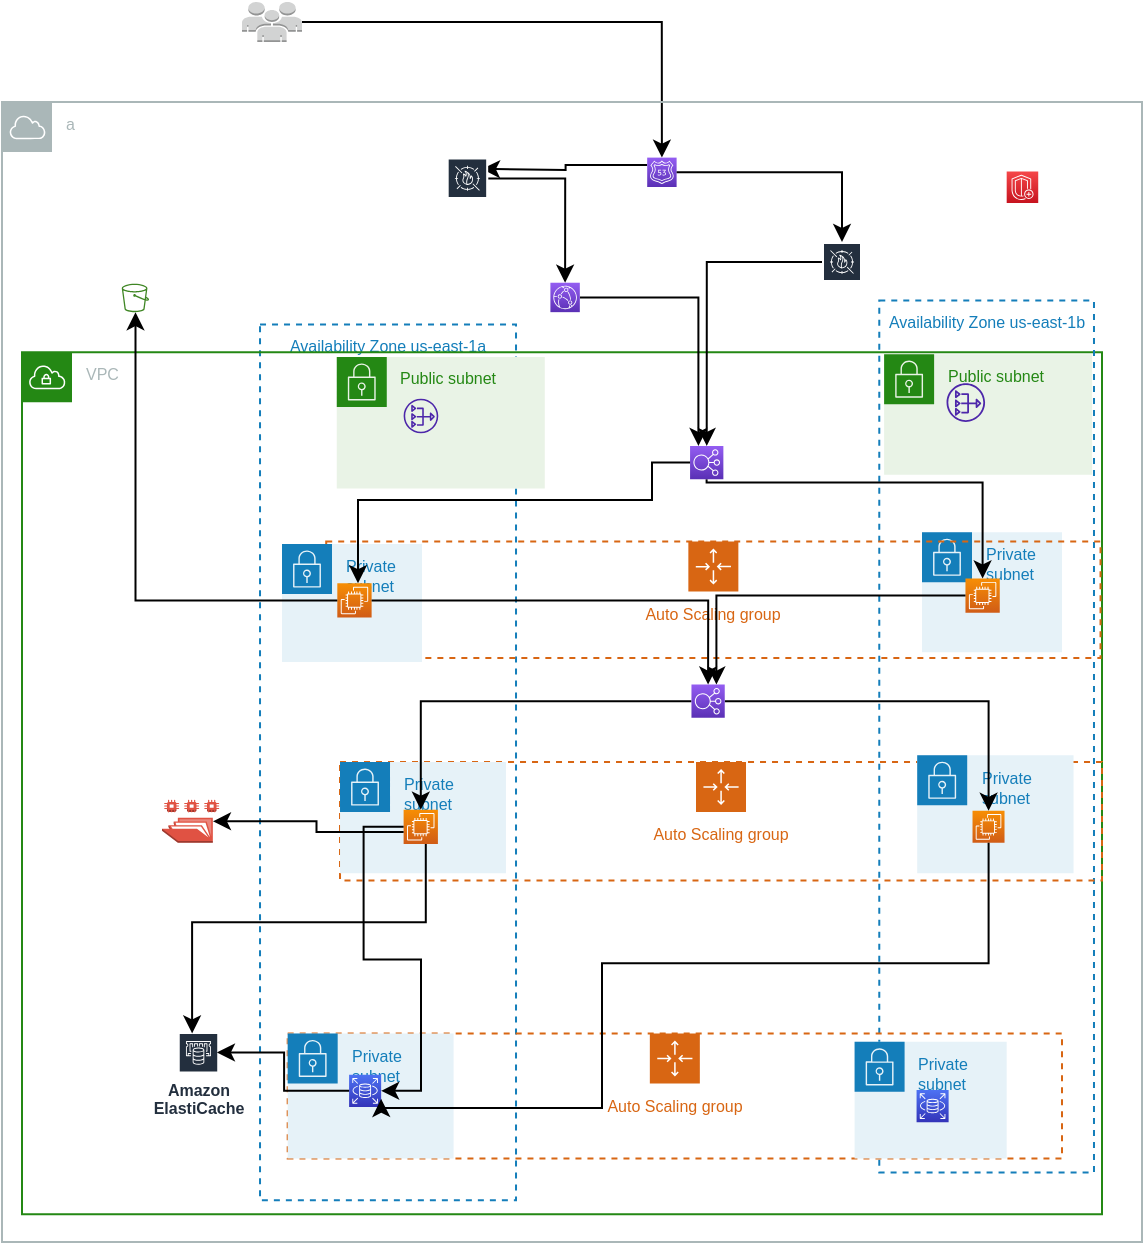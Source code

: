 <mxfile version="21.5.1" type="github">
  <diagram name="Page-1" id="-8F-MaRr2c5oIdHVKHW3">
    <mxGraphModel dx="794" dy="456" grid="1" gridSize="10" guides="1" tooltips="1" connect="1" arrows="1" fold="1" page="1" pageScale="1" pageWidth="850" pageHeight="1100" math="0" shadow="0">
      <root>
        <mxCell id="0" />
        <mxCell id="1" parent="0" />
        <mxCell id="4uoRKx3dI8FAXuEbuPum-96" style="edgeStyle=orthogonalEdgeStyle;rounded=0;orthogonalLoop=1;jettySize=auto;html=1;entryX=0.5;entryY=0;entryDx=0;entryDy=0;entryPerimeter=0;" edge="1" parent="1" source="4uoRKx3dI8FAXuEbuPum-94" target="4uoRKx3dI8FAXuEbuPum-41">
          <mxGeometry relative="1" as="geometry" />
        </mxCell>
        <mxCell id="4uoRKx3dI8FAXuEbuPum-94" value="" style="outlineConnect=0;dashed=0;verticalLabelPosition=bottom;verticalAlign=top;align=center;html=1;shape=mxgraph.aws3.users;fillColor=#D2D3D3;gradientColor=none;" vertex="1" parent="1">
          <mxGeometry x="300" y="30" width="30" height="20" as="geometry" />
        </mxCell>
        <mxCell id="4uoRKx3dI8FAXuEbuPum-4" value="Availability Zone us-east-1a" style="fillColor=none;strokeColor=#147EBA;dashed=1;verticalAlign=top;fontStyle=0;fontColor=#147EBA;whiteSpace=wrap;html=1;fontSize=8;" vertex="1" parent="1">
          <mxGeometry x="309.012" y="191.22" width="127.998" height="437.927" as="geometry" />
        </mxCell>
        <mxCell id="4uoRKx3dI8FAXuEbuPum-2" value="a" style="sketch=0;outlineConnect=0;gradientColor=none;html=1;whiteSpace=wrap;fontSize=8;fontStyle=0;shape=mxgraph.aws4.group;grIcon=mxgraph.aws4.group_aws_cloud;strokeColor=#AAB7B8;fillColor=none;verticalAlign=top;align=left;spacingLeft=30;fontColor=#AAB7B8;dashed=0;container=0;" vertex="1" parent="1">
          <mxGeometry x="180" y="80" width="570" height="570" as="geometry" />
        </mxCell>
        <mxCell id="4uoRKx3dI8FAXuEbuPum-3" value="VPC" style="points=[[0,0],[0.25,0],[0.5,0],[0.75,0],[1,0],[1,0.25],[1,0.5],[1,0.75],[1,1],[0.75,1],[0.5,1],[0.25,1],[0,1],[0,0.75],[0,0.5],[0,0.25]];outlineConnect=0;gradientColor=none;html=1;whiteSpace=wrap;fontSize=8;fontStyle=0;container=1;pointerEvents=0;collapsible=0;recursiveResize=0;shape=mxgraph.aws4.group;grIcon=mxgraph.aws4.group_vpc;strokeColor=#248814;fillColor=none;verticalAlign=top;align=left;spacingLeft=30;fontColor=#AAB7B8;dashed=0;" vertex="1" parent="1">
          <mxGeometry x="190" y="205.12" width="540" height="430.98" as="geometry" />
        </mxCell>
        <mxCell id="4uoRKx3dI8FAXuEbuPum-5" value="Availability Zone us-east-1b" style="fillColor=none;strokeColor=#147EBA;dashed=1;verticalAlign=top;fontStyle=0;fontColor=#147EBA;whiteSpace=wrap;html=1;fontSize=8;" vertex="1" parent="4uoRKx3dI8FAXuEbuPum-3">
          <mxGeometry x="428.642" y="-25.817" width="107.354" height="435.939" as="geometry" />
        </mxCell>
        <mxCell id="4uoRKx3dI8FAXuEbuPum-8" value="Public subnet" style="points=[[0,0],[0.25,0],[0.5,0],[0.75,0],[1,0],[1,0.25],[1,0.5],[1,0.75],[1,1],[0.75,1],[0.5,1],[0.25,1],[0,1],[0,0.75],[0,0.5],[0,0.25]];outlineConnect=0;gradientColor=none;html=1;whiteSpace=wrap;fontSize=8;fontStyle=0;container=1;pointerEvents=0;collapsible=0;recursiveResize=0;shape=mxgraph.aws4.group;grIcon=mxgraph.aws4.group_security_group;grStroke=0;strokeColor=#248814;fillColor=#E9F3E6;verticalAlign=top;align=left;spacingLeft=30;fontColor=#248814;dashed=0;" vertex="1" parent="4uoRKx3dI8FAXuEbuPum-3">
          <mxGeometry x="431.062" y="0.96" width="104.0" height="60.244" as="geometry" />
        </mxCell>
        <mxCell id="4uoRKx3dI8FAXuEbuPum-38" value="" style="sketch=0;outlineConnect=0;fontColor=#232F3E;gradientColor=none;fillColor=#4D27AA;strokeColor=none;dashed=0;verticalLabelPosition=bottom;verticalAlign=top;align=center;html=1;fontSize=8;fontStyle=0;aspect=fixed;pointerEvents=1;shape=mxgraph.aws4.nat_gateway;" vertex="1" parent="4uoRKx3dI8FAXuEbuPum-8">
          <mxGeometry x="31.208" y="14.598" width="19.268" height="19.268" as="geometry" />
        </mxCell>
        <mxCell id="4uoRKx3dI8FAXuEbuPum-10" value="Private subnet" style="points=[[0,0],[0.25,0],[0.5,0],[0.75,0],[1,0],[1,0.25],[1,0.5],[1,0.75],[1,1],[0.75,1],[0.5,1],[0.25,1],[0,1],[0,0.75],[0,0.5],[0,0.25]];outlineConnect=0;gradientColor=none;html=1;whiteSpace=wrap;fontSize=8;fontStyle=0;container=1;pointerEvents=0;collapsible=0;recursiveResize=0;shape=mxgraph.aws4.group;grIcon=mxgraph.aws4.group_security_group;grStroke=0;strokeColor=#147EBA;fillColor=#E6F2F8;verticalAlign=top;align=left;spacingLeft=30;fontColor=#147EBA;dashed=0;flipH=0;flipV=0;" vertex="1" parent="4uoRKx3dI8FAXuEbuPum-3">
          <mxGeometry x="450" y="90" width="70" height="60" as="geometry" />
        </mxCell>
        <mxCell id="4uoRKx3dI8FAXuEbuPum-13" value="Auto Scaling group" style="points=[[0,0],[0.25,0],[0.5,0],[0.75,0],[1,0],[1,0.25],[1,0.5],[1,0.75],[1,1],[0.75,1],[0.5,1],[0.25,1],[0,1],[0,0.75],[0,0.5],[0,0.25]];outlineConnect=0;gradientColor=none;html=1;whiteSpace=wrap;fontSize=8;fontStyle=0;container=1;pointerEvents=0;collapsible=0;recursiveResize=0;shape=mxgraph.aws4.groupCenter;grIcon=mxgraph.aws4.group_auto_scaling_group;grStroke=1;strokeColor=#D86613;fillColor=none;verticalAlign=top;align=center;fontColor=#D86613;dashed=1;spacingTop=25;" vertex="1" parent="4uoRKx3dI8FAXuEbuPum-3">
          <mxGeometry x="152.099" y="94.669" width="387.16" height="58.258" as="geometry" />
        </mxCell>
        <mxCell id="4uoRKx3dI8FAXuEbuPum-31" value="" style="sketch=0;points=[[0,0,0],[0.25,0,0],[0.5,0,0],[0.75,0,0],[1,0,0],[0,1,0],[0.25,1,0],[0.5,1,0],[0.75,1,0],[1,1,0],[0,0.25,0],[0,0.5,0],[0,0.75,0],[1,0.25,0],[1,0.5,0],[1,0.75,0]];outlineConnect=0;fontColor=#232F3E;gradientColor=#F78E04;gradientDirection=north;fillColor=#D05C17;strokeColor=#ffffff;dashed=0;verticalLabelPosition=bottom;verticalAlign=top;align=center;html=1;fontSize=8;fontStyle=0;aspect=fixed;shape=mxgraph.aws4.resourceIcon;resIcon=mxgraph.aws4.ec2;" vertex="1" parent="4uoRKx3dI8FAXuEbuPum-13">
          <mxGeometry x="319.629" y="18.442" width="17.15" height="17.15" as="geometry" />
        </mxCell>
        <mxCell id="4uoRKx3dI8FAXuEbuPum-23" value="Auto Scaling group" style="points=[[0,0],[0.25,0],[0.5,0],[0.75,0],[1,0],[1,0.25],[1,0.5],[1,0.75],[1,1],[0.75,1],[0.5,1],[0.25,1],[0,1],[0,0.75],[0,0.5],[0,0.25]];outlineConnect=0;gradientColor=none;html=1;whiteSpace=wrap;fontSize=8;fontStyle=0;container=1;pointerEvents=0;collapsible=0;recursiveResize=0;shape=mxgraph.aws4.groupCenter;grIcon=mxgraph.aws4.group_auto_scaling_group;grStroke=1;strokeColor=#D86613;fillColor=none;verticalAlign=top;align=center;fontColor=#D86613;dashed=1;spacingTop=25;" vertex="1" parent="4uoRKx3dI8FAXuEbuPum-3">
          <mxGeometry x="159.01" y="204.89" width="380.99" height="59.25" as="geometry" />
        </mxCell>
        <mxCell id="4uoRKx3dI8FAXuEbuPum-32" value="Private subnet" style="points=[[0,0],[0.25,0],[0.5,0],[0.75,0],[1,0],[1,0.25],[1,0.5],[1,0.75],[1,1],[0.75,1],[0.5,1],[0.25,1],[0,1],[0,0.75],[0,0.5],[0,0.25]];outlineConnect=0;gradientColor=none;html=1;whiteSpace=wrap;fontSize=8;fontStyle=0;container=1;pointerEvents=0;collapsible=0;recursiveResize=0;shape=mxgraph.aws4.group;grIcon=mxgraph.aws4.group_security_group;grStroke=0;strokeColor=#147EBA;fillColor=#E6F2F8;verticalAlign=top;align=left;spacingLeft=30;fontColor=#147EBA;dashed=0;" vertex="1" parent="4uoRKx3dI8FAXuEbuPum-23">
          <mxGeometry width="82.963" height="55.61" as="geometry" />
        </mxCell>
        <mxCell id="4uoRKx3dI8FAXuEbuPum-33" value="" style="sketch=0;points=[[0,0,0],[0.25,0,0],[0.5,0,0],[0.75,0,0],[1,0,0],[0,1,0],[0.25,1,0],[0.5,1,0],[0.75,1,0],[1,1,0],[0,0.25,0],[0,0.5,0],[0,0.75,0],[1,0.25,0],[1,0.5,0],[1,0.75,0]];outlineConnect=0;fontColor=#232F3E;gradientColor=#F78E04;gradientDirection=north;fillColor=#D05C17;strokeColor=#ffffff;dashed=0;verticalLabelPosition=bottom;verticalAlign=top;align=center;html=1;fontSize=8;fontStyle=0;aspect=fixed;shape=mxgraph.aws4.resourceIcon;resIcon=mxgraph.aws4.ec2;" vertex="1" parent="4uoRKx3dI8FAXuEbuPum-32">
          <mxGeometry x="31.796" y="23.829" width="17.155" height="17.155" as="geometry" />
        </mxCell>
        <mxCell id="4uoRKx3dI8FAXuEbuPum-34" value="Private subnet" style="points=[[0,0],[0.25,0],[0.5,0],[0.75,0],[1,0],[1,0.25],[1,0.5],[1,0.75],[1,1],[0.75,1],[0.5,1],[0.25,1],[0,1],[0,0.75],[0,0.5],[0,0.25]];outlineConnect=0;gradientColor=none;html=1;whiteSpace=wrap;fontSize=8;fontStyle=0;container=1;pointerEvents=0;collapsible=0;recursiveResize=0;shape=mxgraph.aws4.group;grIcon=mxgraph.aws4.group_security_group;grStroke=0;strokeColor=#147EBA;fillColor=#E6F2F8;verticalAlign=top;align=left;spacingLeft=30;fontColor=#147EBA;dashed=0;" vertex="1" parent="4uoRKx3dI8FAXuEbuPum-23">
          <mxGeometry x="288.594" y="-3.392" width="78.172" height="59.002" as="geometry" />
        </mxCell>
        <mxCell id="4uoRKx3dI8FAXuEbuPum-35" value="" style="sketch=0;points=[[0,0,0],[0.25,0,0],[0.5,0,0],[0.75,0,0],[1,0,0],[0,1,0],[0.25,1,0],[0.5,1,0],[0.75,1,0],[1,1,0],[0,0.25,0],[0,0.5,0],[0,0.75,0],[1,0.25,0],[1,0.5,0],[1,0.75,0]];outlineConnect=0;fontColor=#232F3E;gradientColor=#F78E04;gradientDirection=north;fillColor=#D05C17;strokeColor=#ffffff;dashed=0;verticalLabelPosition=bottom;verticalAlign=top;align=center;html=1;fontSize=8;fontStyle=0;aspect=fixed;shape=mxgraph.aws4.resourceIcon;resIcon=mxgraph.aws4.ec2;" vertex="1" parent="4uoRKx3dI8FAXuEbuPum-34">
          <mxGeometry x="27.654" y="27.805" width="16.005" height="16.005" as="geometry" />
        </mxCell>
        <mxCell id="4uoRKx3dI8FAXuEbuPum-29" value="Amazon ElastiCache" style="sketch=0;outlineConnect=0;fontColor=#232F3E;gradientColor=none;strokeColor=#ffffff;fillColor=#232F3E;dashed=0;verticalLabelPosition=middle;verticalAlign=bottom;align=center;html=1;whiteSpace=wrap;fontSize=8;fontStyle=1;spacing=3;shape=mxgraph.aws4.productIcon;prIcon=mxgraph.aws4.elasticache;" vertex="1" parent="4uoRKx3dI8FAXuEbuPum-3">
          <mxGeometry x="77.875" y="339.942" width="20.741" height="46.601" as="geometry" />
        </mxCell>
        <mxCell id="4uoRKx3dI8FAXuEbuPum-39" value="" style="outlineConnect=0;dashed=0;verticalLabelPosition=bottom;verticalAlign=top;align=center;html=1;shape=mxgraph.aws3.efs_share;fillColor=#E05243;gradientColor=none;fontSize=8;" vertex="1" parent="4uoRKx3dI8FAXuEbuPum-3">
          <mxGeometry x="70" y="223.73" width="28.62" height="21.579" as="geometry" />
        </mxCell>
        <mxCell id="4uoRKx3dI8FAXuEbuPum-72" style="edgeStyle=orthogonalEdgeStyle;rounded=0;orthogonalLoop=1;jettySize=auto;html=1;entryX=0.5;entryY=0;entryDx=0;entryDy=0;entryPerimeter=0;fontSize=8;" edge="1" parent="4uoRKx3dI8FAXuEbuPum-3" source="4uoRKx3dI8FAXuEbuPum-44" target="4uoRKx3dI8FAXuEbuPum-31">
          <mxGeometry relative="1" as="geometry">
            <Array as="points">
              <mxPoint x="343" y="65.143" />
              <mxPoint x="481" y="65.143" />
            </Array>
          </mxGeometry>
        </mxCell>
        <mxCell id="4uoRKx3dI8FAXuEbuPum-44" value="" style="sketch=0;points=[[0,0,0],[0.25,0,0],[0.5,0,0],[0.75,0,0],[1,0,0],[0,1,0],[0.25,1,0],[0.5,1,0],[0.75,1,0],[1,1,0],[0,0.25,0],[0,0.5,0],[0,0.75,0],[1,0.25,0],[1,0.5,0],[1,0.75,0]];outlineConnect=0;fontColor=#232F3E;gradientColor=#945DF2;gradientDirection=north;fillColor=#5A30B5;strokeColor=#ffffff;dashed=0;verticalLabelPosition=bottom;verticalAlign=top;align=center;html=1;fontSize=8;fontStyle=0;aspect=fixed;shape=mxgraph.aws4.resourceIcon;resIcon=mxgraph.aws4.elastic_load_balancing;" vertex="1" parent="4uoRKx3dI8FAXuEbuPum-3">
          <mxGeometry x="334.037" y="46.83" width="16.646" height="16.646" as="geometry" />
        </mxCell>
        <mxCell id="4uoRKx3dI8FAXuEbuPum-76" style="edgeStyle=orthogonalEdgeStyle;rounded=0;orthogonalLoop=1;jettySize=auto;html=1;fontSize=8;" edge="1" parent="4uoRKx3dI8FAXuEbuPum-3" source="4uoRKx3dI8FAXuEbuPum-45" target="4uoRKx3dI8FAXuEbuPum-35">
          <mxGeometry relative="1" as="geometry" />
        </mxCell>
        <mxCell id="4uoRKx3dI8FAXuEbuPum-77" style="edgeStyle=orthogonalEdgeStyle;rounded=0;orthogonalLoop=1;jettySize=auto;html=1;fontSize=8;" edge="1" parent="4uoRKx3dI8FAXuEbuPum-3" source="4uoRKx3dI8FAXuEbuPum-45" target="4uoRKx3dI8FAXuEbuPum-33">
          <mxGeometry relative="1" as="geometry" />
        </mxCell>
        <mxCell id="4uoRKx3dI8FAXuEbuPum-45" value="" style="sketch=0;points=[[0,0,0],[0.25,0,0],[0.5,0,0],[0.75,0,0],[1,0,0],[0,1,0],[0.25,1,0],[0.5,1,0],[0.75,1,0],[1,1,0],[0,0.25,0],[0,0.5,0],[0,0.75,0],[1,0.25,0],[1,0.5,0],[1,0.75,0]];outlineConnect=0;fontColor=#232F3E;gradientColor=#945DF2;gradientDirection=north;fillColor=#5A30B5;strokeColor=#ffffff;dashed=0;verticalLabelPosition=bottom;verticalAlign=top;align=center;html=1;fontSize=8;fontStyle=0;aspect=fixed;shape=mxgraph.aws4.resourceIcon;resIcon=mxgraph.aws4.elastic_load_balancing;" vertex="1" parent="4uoRKx3dI8FAXuEbuPum-3">
          <mxGeometry x="334.728" y="166.162" width="16.646" height="16.646" as="geometry" />
        </mxCell>
        <mxCell id="4uoRKx3dI8FAXuEbuPum-6" value="Public subnet" style="points=[[0,0],[0.25,0],[0.5,0],[0.75,0],[1,0],[1,0.25],[1,0.5],[1,0.75],[1,1],[0.75,1],[0.5,1],[0.25,1],[0,1],[0,0.75],[0,0.5],[0,0.25]];outlineConnect=0;gradientColor=none;html=1;whiteSpace=wrap;fontSize=8;fontStyle=0;container=1;pointerEvents=0;collapsible=0;recursiveResize=0;shape=mxgraph.aws4.group;grIcon=mxgraph.aws4.group_security_group;grStroke=0;strokeColor=#248814;fillColor=#E9F3E6;verticalAlign=top;align=left;spacingLeft=30;fontColor=#248814;dashed=0;" vertex="1" parent="4uoRKx3dI8FAXuEbuPum-3">
          <mxGeometry x="157.383" y="2.354" width="104.0" height="65.803" as="geometry" />
        </mxCell>
        <mxCell id="4uoRKx3dI8FAXuEbuPum-37" value="" style="sketch=0;outlineConnect=0;fontColor=#232F3E;gradientColor=none;fillColor=#4D27AA;strokeColor=none;dashed=0;verticalLabelPosition=bottom;verticalAlign=top;align=center;html=1;fontSize=8;fontStyle=0;aspect=fixed;pointerEvents=1;shape=mxgraph.aws4.nat_gateway;" vertex="1" parent="4uoRKx3dI8FAXuEbuPum-6">
          <mxGeometry x="33.427" y="20.854" width="17.329" height="17.329" as="geometry" />
        </mxCell>
        <mxCell id="4uoRKx3dI8FAXuEbuPum-74" style="edgeStyle=orthogonalEdgeStyle;rounded=0;orthogonalLoop=1;jettySize=auto;html=1;entryX=0.75;entryY=0;entryDx=0;entryDy=0;entryPerimeter=0;fontSize=8;" edge="1" parent="4uoRKx3dI8FAXuEbuPum-3" source="4uoRKx3dI8FAXuEbuPum-31" target="4uoRKx3dI8FAXuEbuPum-45">
          <mxGeometry relative="1" as="geometry" />
        </mxCell>
        <mxCell id="4uoRKx3dI8FAXuEbuPum-82" style="edgeStyle=orthogonalEdgeStyle;rounded=0;orthogonalLoop=1;jettySize=auto;html=1;fontSize=8;" edge="1" parent="4uoRKx3dI8FAXuEbuPum-3" source="4uoRKx3dI8FAXuEbuPum-33">
          <mxGeometry relative="1" as="geometry">
            <mxPoint x="84.788" y="340.61" as="targetPoint" />
            <Array as="points">
              <mxPoint x="201.877" y="285.0" />
              <mxPoint x="85.037" y="285.0" />
              <mxPoint x="85.037" y="340.61" />
            </Array>
          </mxGeometry>
        </mxCell>
        <mxCell id="4uoRKx3dI8FAXuEbuPum-87" style="edgeStyle=orthogonalEdgeStyle;rounded=0;orthogonalLoop=1;jettySize=auto;html=1;entryX=0.89;entryY=0.5;entryDx=0;entryDy=0;entryPerimeter=0;fontSize=8;" edge="1" parent="4uoRKx3dI8FAXuEbuPum-3" source="4uoRKx3dI8FAXuEbuPum-33" target="4uoRKx3dI8FAXuEbuPum-39">
          <mxGeometry relative="1" as="geometry">
            <Array as="points">
              <mxPoint x="147.259" y="239.817" />
              <mxPoint x="147.259" y="234.256" />
            </Array>
          </mxGeometry>
        </mxCell>
        <mxCell id="4uoRKx3dI8FAXuEbuPum-11" value="Auto Scaling group" style="points=[[0,0],[0.25,0],[0.5,0],[0.75,0],[1,0],[1,0.25],[1,0.5],[1,0.75],[1,1],[0.75,1],[0.5,1],[0.25,1],[0,1],[0,0.75],[0,0.5],[0,0.25]];outlineConnect=0;gradientColor=none;html=1;whiteSpace=wrap;fontSize=8;fontStyle=0;container=1;pointerEvents=0;collapsible=0;recursiveResize=0;shape=mxgraph.aws4.groupCenter;grIcon=mxgraph.aws4.group_auto_scaling_group;grStroke=1;strokeColor=#D86613;fillColor=none;verticalAlign=top;align=center;fontColor=#D86613;dashed=1;spacingTop=25;" vertex="1" parent="1">
          <mxGeometry x="322.84" y="545.732" width="387.16" height="62.561" as="geometry" />
        </mxCell>
        <mxCell id="4uoRKx3dI8FAXuEbuPum-26" value="Private subnet" style="points=[[0,0],[0.25,0],[0.5,0],[0.75,0],[1,0],[1,0.25],[1,0.5],[1,0.75],[1,1],[0.75,1],[0.5,1],[0.25,1],[0,1],[0,0.75],[0,0.5],[0,0.25]];outlineConnect=0;gradientColor=none;html=1;whiteSpace=wrap;fontSize=8;fontStyle=0;container=1;pointerEvents=0;collapsible=0;recursiveResize=0;shape=mxgraph.aws4.group;grIcon=mxgraph.aws4.group_security_group;grStroke=0;strokeColor=#147EBA;fillColor=#E6F2F8;verticalAlign=top;align=left;spacingLeft=30;fontColor=#147EBA;dashed=0;" vertex="1" parent="4uoRKx3dI8FAXuEbuPum-11">
          <mxGeometry width="82.963" height="62.561" as="geometry" />
        </mxCell>
        <mxCell id="4uoRKx3dI8FAXuEbuPum-24" value="" style="sketch=0;points=[[0,0,0],[0.25,0,0],[0.5,0,0],[0.75,0,0],[1,0,0],[0,1,0],[0.25,1,0],[0.5,1,0],[0.75,1,0],[1,1,0],[0,0.25,0],[0,0.5,0],[0,0.75,0],[1,0.25,0],[1,0.5,0],[1,0.75,0]];outlineConnect=0;fontColor=#232F3E;gradientColor=#4D72F3;gradientDirection=north;fillColor=#3334B9;strokeColor=#ffffff;dashed=0;verticalLabelPosition=bottom;verticalAlign=top;align=center;html=1;fontSize=8;fontStyle=0;aspect=fixed;shape=mxgraph.aws4.resourceIcon;resIcon=mxgraph.aws4.rds;" vertex="1" parent="4uoRKx3dI8FAXuEbuPum-26">
          <mxGeometry x="30.71" y="20.68" width="16.026" height="16.026" as="geometry" />
        </mxCell>
        <mxCell id="4uoRKx3dI8FAXuEbuPum-9" value="Private subnet" style="points=[[0,0],[0.25,0],[0.5,0],[0.75,0],[1,0],[1,0.25],[1,0.5],[1,0.75],[1,1],[0.75,1],[0.5,1],[0.25,1],[0,1],[0,0.75],[0,0.5],[0,0.25]];outlineConnect=0;gradientColor=none;html=1;whiteSpace=wrap;fontSize=8;fontStyle=0;container=1;pointerEvents=0;collapsible=0;recursiveResize=0;shape=mxgraph.aws4.group;grIcon=mxgraph.aws4.group_security_group;grStroke=0;strokeColor=#147EBA;fillColor=#E6F2F8;verticalAlign=top;align=left;spacingLeft=30;fontColor=#147EBA;dashed=0;" vertex="1" parent="1">
          <mxGeometry x="320" y="301" width="70" height="59" as="geometry" />
        </mxCell>
        <mxCell id="4uoRKx3dI8FAXuEbuPum-30" value="" style="sketch=0;points=[[0,0,0],[0.25,0,0],[0.5,0,0],[0.75,0,0],[1,0,0],[0,1,0],[0.25,1,0],[0.5,1,0],[0.75,1,0],[1,1,0],[0,0.25,0],[0,0.5,0],[0,0.75,0],[1,0.25,0],[1,0.5,0],[1,0.75,0]];outlineConnect=0;fontColor=#232F3E;gradientColor=#F78E04;gradientDirection=north;fillColor=#D05C17;strokeColor=#ffffff;dashed=0;verticalLabelPosition=bottom;verticalAlign=top;align=center;html=1;fontSize=8;fontStyle=0;aspect=fixed;shape=mxgraph.aws4.resourceIcon;resIcon=mxgraph.aws4.ec2;" vertex="1" parent="4uoRKx3dI8FAXuEbuPum-9">
          <mxGeometry x="27.654" y="19.623" width="17.155" height="17.155" as="geometry" />
        </mxCell>
        <mxCell id="4uoRKx3dI8FAXuEbuPum-27" value="Private subnet" style="points=[[0,0],[0.25,0],[0.5,0],[0.75,0],[1,0],[1,0.25],[1,0.5],[1,0.75],[1,1],[0.75,1],[0.5,1],[0.25,1],[0,1],[0,0.75],[0,0.5],[0,0.25]];outlineConnect=0;gradientColor=none;html=1;whiteSpace=wrap;fontSize=8;fontStyle=0;container=1;pointerEvents=0;collapsible=0;recursiveResize=0;shape=mxgraph.aws4.group;grIcon=mxgraph.aws4.group_security_group;grStroke=0;strokeColor=#147EBA;fillColor=#E6F2F8;verticalAlign=top;align=left;spacingLeft=30;fontColor=#147EBA;dashed=0;" vertex="1" parent="1">
          <mxGeometry x="606.296" y="549.902" width="76.049" height="58.39" as="geometry" />
        </mxCell>
        <mxCell id="4uoRKx3dI8FAXuEbuPum-28" value="" style="sketch=0;points=[[0,0,0],[0.25,0,0],[0.5,0,0],[0.75,0,0],[1,0,0],[0,1,0],[0.25,1,0],[0.5,1,0],[0.75,1,0],[1,1,0],[0,0.25,0],[0,0.5,0],[0,0.75,0],[1,0.25,0],[1,0.5,0],[1,0.75,0]];outlineConnect=0;fontColor=#232F3E;gradientColor=#4D72F3;gradientDirection=north;fillColor=#3334B9;strokeColor=#ffffff;dashed=0;verticalLabelPosition=bottom;verticalAlign=top;align=center;html=1;fontSize=8;fontStyle=0;aspect=fixed;shape=mxgraph.aws4.resourceIcon;resIcon=mxgraph.aws4.rds;" vertex="1" parent="4uoRKx3dI8FAXuEbuPum-27">
          <mxGeometry x="30.987" y="24.155" width="16.026" height="16.026" as="geometry" />
        </mxCell>
        <mxCell id="4uoRKx3dI8FAXuEbuPum-40" value="" style="sketch=0;outlineConnect=0;fontColor=#232F3E;gradientColor=none;fillColor=#3F8624;strokeColor=none;dashed=0;verticalLabelPosition=bottom;verticalAlign=top;align=center;html=1;fontSize=8;fontStyle=0;aspect=fixed;pointerEvents=1;shape=mxgraph.aws4.bucket;" vertex="1" parent="1">
          <mxGeometry x="239.877" y="170.871" width="13.661" height="14.208" as="geometry" />
        </mxCell>
        <mxCell id="4uoRKx3dI8FAXuEbuPum-66" style="edgeStyle=orthogonalEdgeStyle;rounded=0;orthogonalLoop=1;jettySize=auto;html=1;fontSize=8;exitX=0;exitY=0.25;exitDx=0;exitDy=0;exitPerimeter=0;" edge="1" parent="1" source="4uoRKx3dI8FAXuEbuPum-41">
          <mxGeometry relative="1" as="geometry">
            <mxPoint x="492.593" y="112.671" as="sourcePoint" />
            <mxPoint x="420" y="113.476" as="targetPoint" />
          </mxGeometry>
        </mxCell>
        <mxCell id="4uoRKx3dI8FAXuEbuPum-41" value="" style="sketch=0;points=[[0,0,0],[0.25,0,0],[0.5,0,0],[0.75,0,0],[1,0,0],[0,1,0],[0.25,1,0],[0.5,1,0],[0.75,1,0],[1,1,0],[0,0.25,0],[0,0.5,0],[0,0.75,0],[1,0.25,0],[1,0.5,0],[1,0.75,0]];outlineConnect=0;fontColor=#232F3E;gradientColor=#945DF2;gradientDirection=north;fillColor=#5A30B5;strokeColor=#ffffff;dashed=0;verticalLabelPosition=bottom;verticalAlign=top;align=center;html=1;fontSize=8;fontStyle=0;aspect=fixed;shape=mxgraph.aws4.resourceIcon;resIcon=mxgraph.aws4.route_53;" vertex="1" parent="1">
          <mxGeometry x="502.593" y="107.805" width="14.712" height="14.712" as="geometry" />
        </mxCell>
        <mxCell id="4uoRKx3dI8FAXuEbuPum-62" style="edgeStyle=orthogonalEdgeStyle;rounded=0;orthogonalLoop=1;jettySize=auto;html=1;entryX=0.25;entryY=0;entryDx=0;entryDy=0;entryPerimeter=0;fontSize=8;" edge="1" parent="1" source="4uoRKx3dI8FAXuEbuPum-42" target="4uoRKx3dI8FAXuEbuPum-44">
          <mxGeometry relative="1" as="geometry" />
        </mxCell>
        <mxCell id="4uoRKx3dI8FAXuEbuPum-42" value="" style="sketch=0;points=[[0,0,0],[0.25,0,0],[0.5,0,0],[0.75,0,0],[1,0,0],[0,1,0],[0.25,1,0],[0.5,1,0],[0.75,1,0],[1,1,0],[0,0.25,0],[0,0.5,0],[0,0.75,0],[1,0.25,0],[1,0.5,0],[1,0.75,0]];outlineConnect=0;fontColor=#232F3E;gradientColor=#945DF2;gradientDirection=north;fillColor=#5A30B5;strokeColor=#ffffff;dashed=0;verticalLabelPosition=bottom;verticalAlign=top;align=center;html=1;fontSize=8;fontStyle=0;aspect=fixed;shape=mxgraph.aws4.resourceIcon;resIcon=mxgraph.aws4.cloudfront;" vertex="1" parent="1">
          <mxGeometry x="454.198" y="170.366" width="14.712" height="14.712" as="geometry" />
        </mxCell>
        <mxCell id="4uoRKx3dI8FAXuEbuPum-43" value="" style="sketch=0;points=[[0,0,0],[0.25,0,0],[0.5,0,0],[0.75,0,0],[1,0,0],[0,1,0],[0.25,1,0],[0.5,1,0],[0.75,1,0],[1,1,0],[0,0.25,0],[0,0.5,0],[0,0.75,0],[1,0.25,0],[1,0.5,0],[1,0.75,0]];outlineConnect=0;fontColor=#232F3E;gradientColor=#F54749;gradientDirection=north;fillColor=#C7131F;strokeColor=#ffffff;dashed=0;verticalLabelPosition=bottom;verticalAlign=top;align=center;html=1;fontSize=8;fontStyle=0;aspect=fixed;shape=mxgraph.aws4.resourceIcon;resIcon=mxgraph.aws4.shield;" vertex="1" parent="1">
          <mxGeometry x="682.346" y="114.756" width="15.763" height="15.763" as="geometry" />
        </mxCell>
        <mxCell id="4uoRKx3dI8FAXuEbuPum-57" style="edgeStyle=orthogonalEdgeStyle;rounded=0;orthogonalLoop=1;jettySize=auto;html=1;entryX=0.5;entryY=0;entryDx=0;entryDy=0;entryPerimeter=0;fontSize=8;" edge="1" parent="1" source="4uoRKx3dI8FAXuEbuPum-50" target="4uoRKx3dI8FAXuEbuPum-42">
          <mxGeometry relative="1" as="geometry" />
        </mxCell>
        <mxCell id="4uoRKx3dI8FAXuEbuPum-50" value="" style="sketch=0;outlineConnect=0;fontColor=#4D4D4D;gradientColor=none;strokeColor=#ffffff;fillColor=#232F3E;dashed=0;verticalLabelPosition=middle;verticalAlign=bottom;align=center;html=1;whiteSpace=wrap;fontSize=8;fontStyle=1;spacing=3;shape=mxgraph.aws4.productIcon;prIcon=mxgraph.aws4.waf;" vertex="1" parent="1">
          <mxGeometry x="402.346" y="107.805" width="20.741" height="20.854" as="geometry" />
        </mxCell>
        <mxCell id="4uoRKx3dI8FAXuEbuPum-61" style="edgeStyle=orthogonalEdgeStyle;rounded=0;orthogonalLoop=1;jettySize=auto;html=1;entryX=0.5;entryY=0;entryDx=0;entryDy=0;entryPerimeter=0;fontSize=8;" edge="1" parent="1" source="4uoRKx3dI8FAXuEbuPum-51" target="4uoRKx3dI8FAXuEbuPum-44">
          <mxGeometry relative="1" as="geometry" />
        </mxCell>
        <mxCell id="4uoRKx3dI8FAXuEbuPum-51" value="" style="sketch=0;outlineConnect=0;fontColor=#4D4D4D;gradientColor=none;strokeColor=#ffffff;fillColor=#232F3E;dashed=0;verticalLabelPosition=middle;verticalAlign=bottom;align=center;html=1;whiteSpace=wrap;fontSize=8;fontStyle=1;spacing=3;shape=mxgraph.aws4.productIcon;prIcon=mxgraph.aws4.waf;flipH=0;flipV=0;" vertex="1" parent="1">
          <mxGeometry x="590" y="150" width="20" height="20" as="geometry" />
        </mxCell>
        <mxCell id="4uoRKx3dI8FAXuEbuPum-67" style="edgeStyle=orthogonalEdgeStyle;rounded=0;orthogonalLoop=1;jettySize=auto;html=1;fontSize=8;" edge="1" parent="1" source="4uoRKx3dI8FAXuEbuPum-30" target="4uoRKx3dI8FAXuEbuPum-40">
          <mxGeometry relative="1" as="geometry" />
        </mxCell>
        <mxCell id="4uoRKx3dI8FAXuEbuPum-70" style="edgeStyle=orthogonalEdgeStyle;rounded=0;orthogonalLoop=1;jettySize=auto;html=1;fontSize=8;" edge="1" parent="1" source="4uoRKx3dI8FAXuEbuPum-44" target="4uoRKx3dI8FAXuEbuPum-30">
          <mxGeometry relative="1" as="geometry">
            <Array as="points">
              <mxPoint x="505" y="279.048" />
              <mxPoint x="358" y="279.048" />
            </Array>
          </mxGeometry>
        </mxCell>
        <mxCell id="4uoRKx3dI8FAXuEbuPum-75" style="edgeStyle=orthogonalEdgeStyle;rounded=0;orthogonalLoop=1;jettySize=auto;html=1;entryX=0.5;entryY=0;entryDx=0;entryDy=0;entryPerimeter=0;fontSize=8;" edge="1" parent="1" source="4uoRKx3dI8FAXuEbuPum-30" target="4uoRKx3dI8FAXuEbuPum-45">
          <mxGeometry relative="1" as="geometry" />
        </mxCell>
        <mxCell id="4uoRKx3dI8FAXuEbuPum-88" style="edgeStyle=orthogonalEdgeStyle;rounded=0;orthogonalLoop=1;jettySize=auto;html=1;entryX=0.944;entryY=0.218;entryDx=0;entryDy=0;entryPerimeter=0;fontSize=8;" edge="1" parent="1" source="4uoRKx3dI8FAXuEbuPum-24" target="4uoRKx3dI8FAXuEbuPum-29">
          <mxGeometry relative="1" as="geometry" />
        </mxCell>
        <mxCell id="4uoRKx3dI8FAXuEbuPum-89" style="edgeStyle=orthogonalEdgeStyle;rounded=0;orthogonalLoop=1;jettySize=auto;html=1;entryX=1;entryY=0.5;entryDx=0;entryDy=0;entryPerimeter=0;fontSize=8;" edge="1" parent="1" source="4uoRKx3dI8FAXuEbuPum-33" target="4uoRKx3dI8FAXuEbuPum-24">
          <mxGeometry relative="1" as="geometry" />
        </mxCell>
        <mxCell id="4uoRKx3dI8FAXuEbuPum-58" style="edgeStyle=orthogonalEdgeStyle;rounded=0;orthogonalLoop=1;jettySize=auto;html=1;fontSize=8;" edge="1" parent="1" source="4uoRKx3dI8FAXuEbuPum-41" target="4uoRKx3dI8FAXuEbuPum-51">
          <mxGeometry relative="1" as="geometry" />
        </mxCell>
        <mxCell id="4uoRKx3dI8FAXuEbuPum-90" style="edgeStyle=orthogonalEdgeStyle;rounded=0;orthogonalLoop=1;jettySize=auto;html=1;entryX=1;entryY=0.75;entryDx=0;entryDy=0;entryPerimeter=0;fontSize=8;" edge="1" parent="1" source="4uoRKx3dI8FAXuEbuPum-35" target="4uoRKx3dI8FAXuEbuPum-24">
          <mxGeometry relative="1" as="geometry">
            <Array as="points">
              <mxPoint x="648" y="510.667" />
              <mxPoint x="480" y="510.667" />
              <mxPoint x="480" y="583.048" />
              <mxPoint x="371" y="583.048" />
            </Array>
          </mxGeometry>
        </mxCell>
      </root>
    </mxGraphModel>
  </diagram>
</mxfile>
